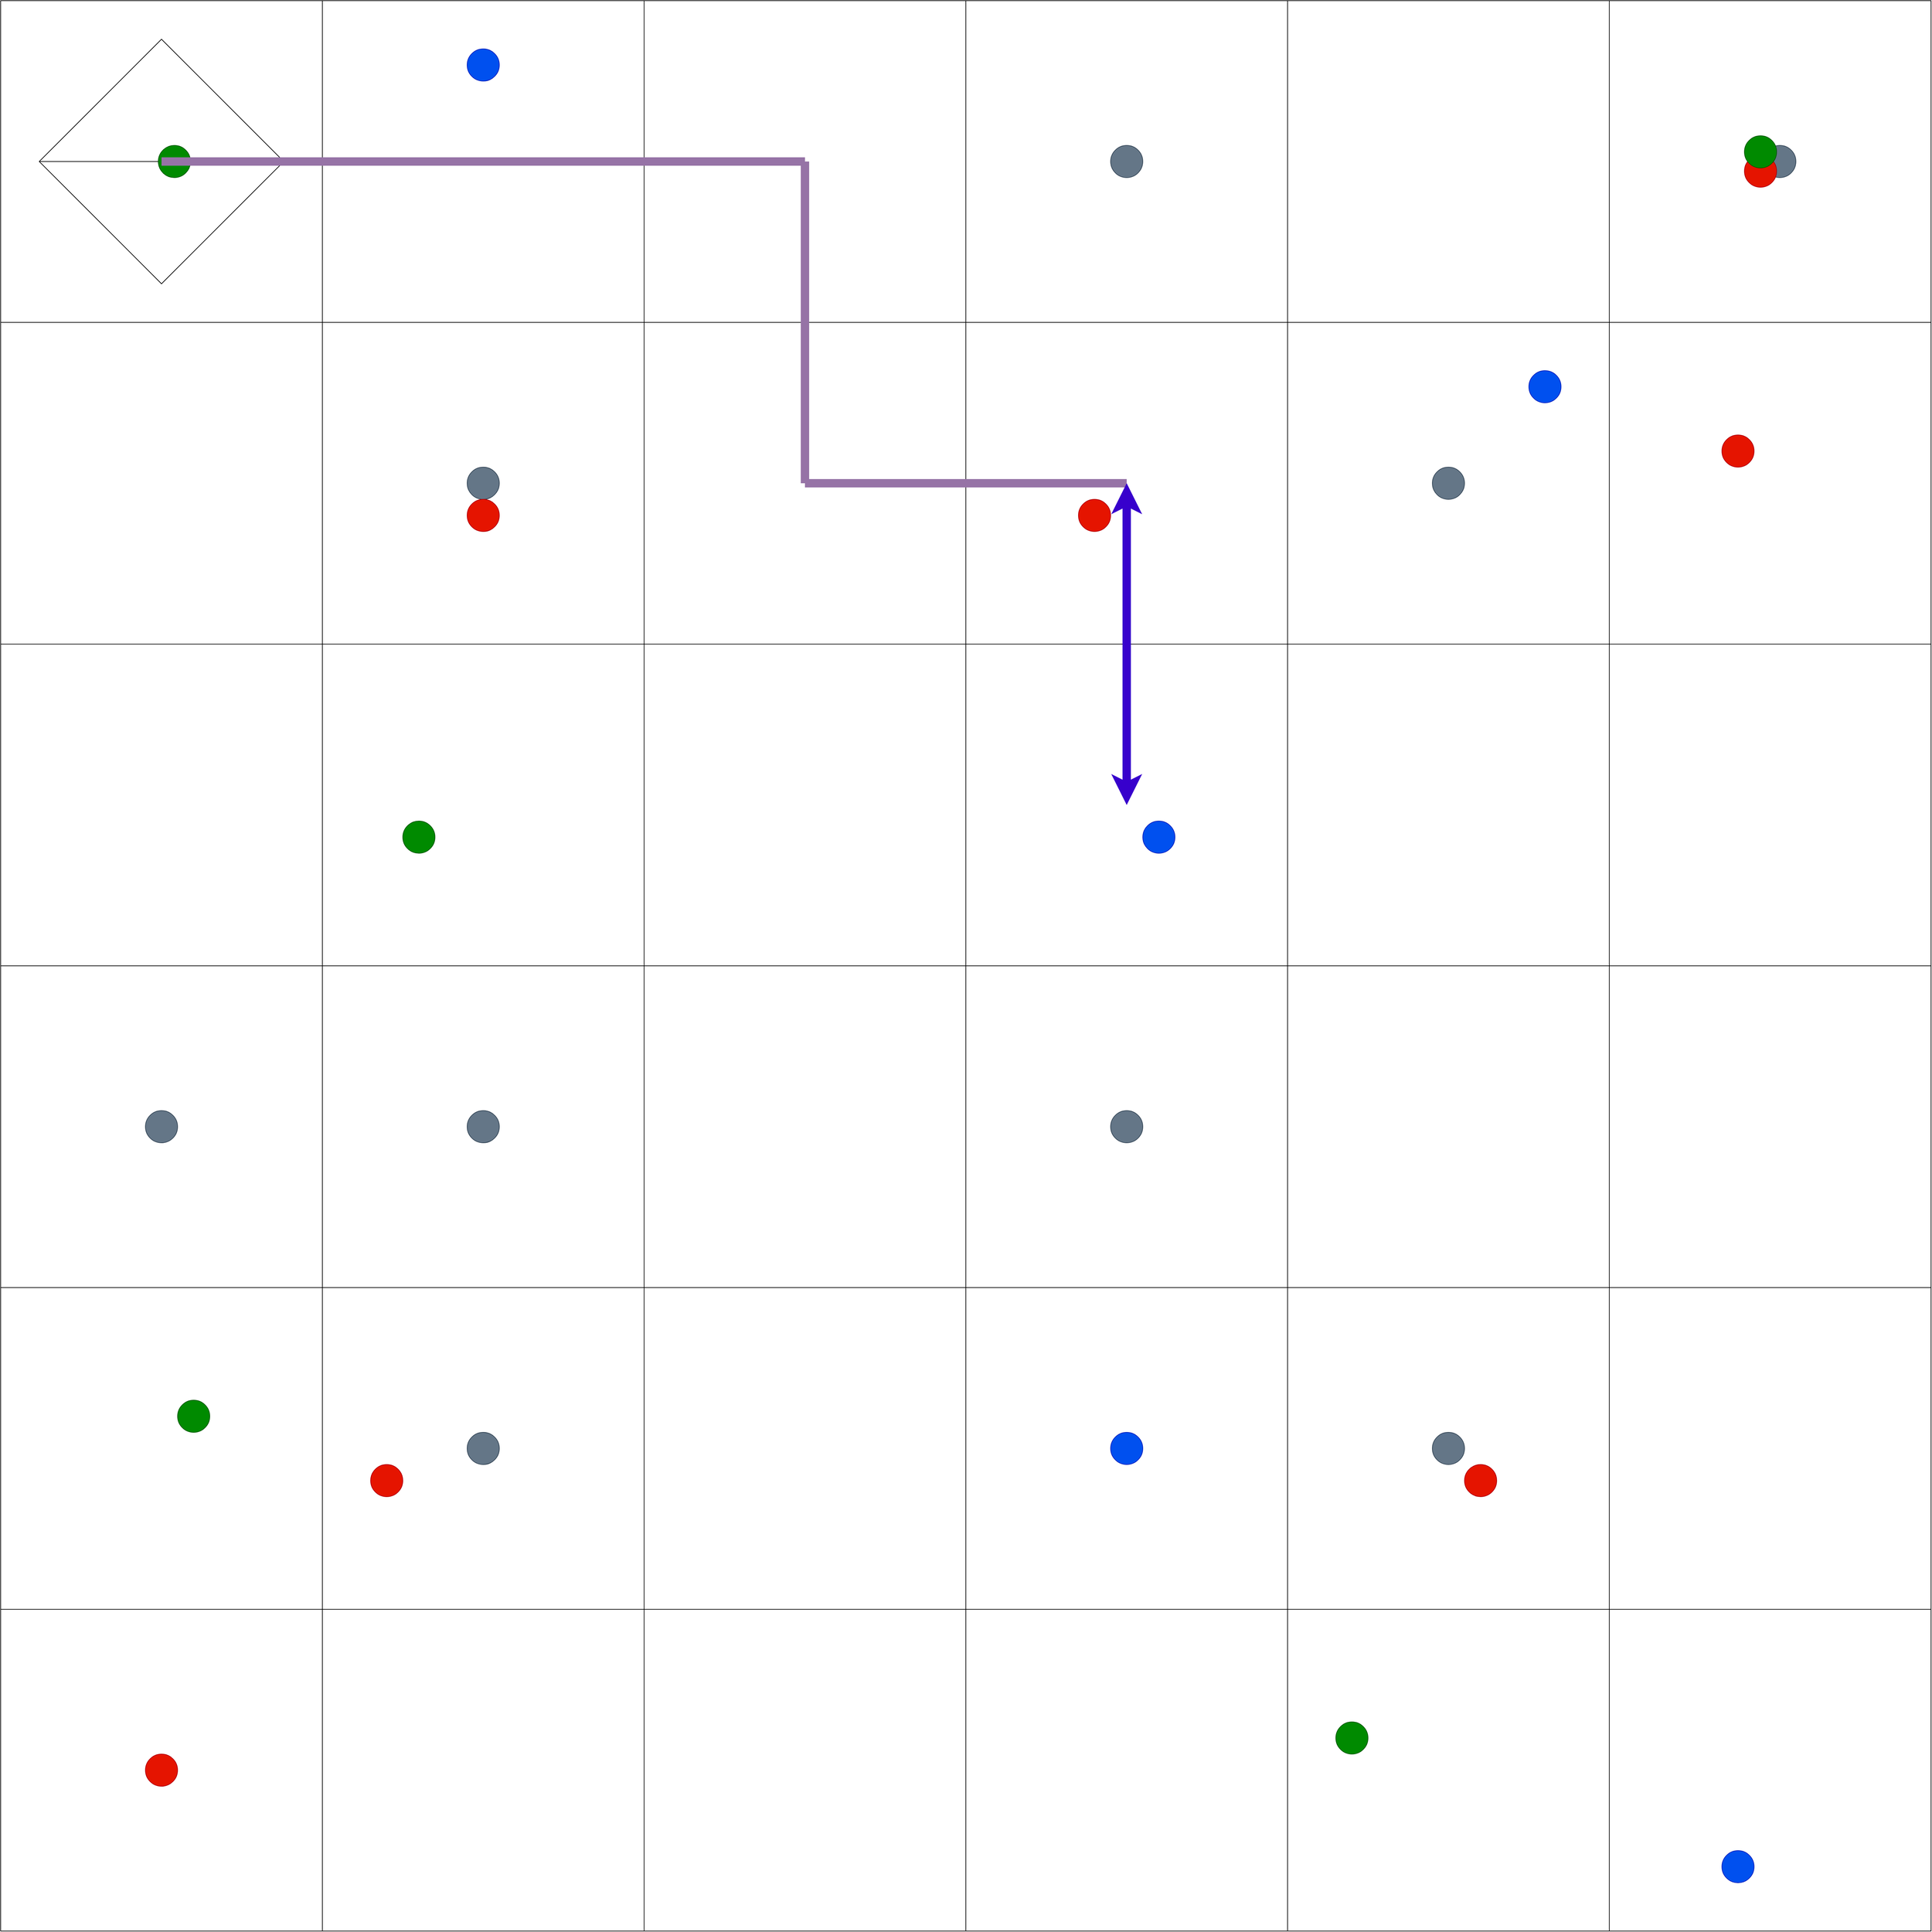 <mxfile version="20.8.10" type="device"><diagram id="cCyyhMr5mGd71rZL3tEV" name="Seite-1"><mxGraphModel dx="8441" dy="5769" grid="1" gridSize="10" guides="1" tooltips="1" connect="1" arrows="1" fold="1" page="1" pageScale="1" pageWidth="2336" pageHeight="1654" math="0" shadow="0"><root><mxCell id="0"/><mxCell id="1" parent="0"/><mxCell id="irRBLGsPevHQkyZyoqwd-1" value="" style="whiteSpace=wrap;html=1;aspect=fixed;" parent="1" vertex="1"><mxGeometry x="-1500" y="-1500" width="3000" height="3000" as="geometry"/></mxCell><mxCell id="irRBLGsPevHQkyZyoqwd-30" value="" style="shape=table;html=1;whiteSpace=wrap;startSize=0;container=1;collapsible=0;childLayout=tableLayout;aspect=fixed;fillColor=none;" parent="1" vertex="1"><mxGeometry x="-1500" y="-1500" width="3000" height="3000" as="geometry"/></mxCell><mxCell id="irRBLGsPevHQkyZyoqwd-31" value="" style="shape=tableRow;horizontal=0;startSize=0;swimlaneHead=0;swimlaneBody=0;top=0;left=0;bottom=0;right=0;collapsible=0;dropTarget=0;fillColor=none;points=[[0,0.5],[1,0.5]];portConstraint=eastwest;" parent="irRBLGsPevHQkyZyoqwd-30" vertex="1"><mxGeometry width="3000" height="500" as="geometry"/></mxCell><mxCell id="irRBLGsPevHQkyZyoqwd-32" value="" style="shape=partialRectangle;html=1;whiteSpace=wrap;connectable=0;fillColor=none;top=0;left=0;bottom=0;right=0;overflow=hidden;" parent="irRBLGsPevHQkyZyoqwd-31" vertex="1"><mxGeometry width="500" height="500" as="geometry"><mxRectangle width="500" height="500" as="alternateBounds"/></mxGeometry></mxCell><mxCell id="irRBLGsPevHQkyZyoqwd-33" value="" style="shape=partialRectangle;html=1;whiteSpace=wrap;connectable=0;fillColor=none;top=0;left=0;bottom=0;right=0;overflow=hidden;" parent="irRBLGsPevHQkyZyoqwd-31" vertex="1"><mxGeometry x="500" width="500" height="500" as="geometry"><mxRectangle width="500" height="500" as="alternateBounds"/></mxGeometry></mxCell><mxCell id="irRBLGsPevHQkyZyoqwd-34" value="" style="shape=partialRectangle;html=1;whiteSpace=wrap;connectable=0;fillColor=none;top=0;left=0;bottom=0;right=0;overflow=hidden;" parent="irRBLGsPevHQkyZyoqwd-31" vertex="1"><mxGeometry x="1000" width="500" height="500" as="geometry"><mxRectangle width="500" height="500" as="alternateBounds"/></mxGeometry></mxCell><mxCell id="irRBLGsPevHQkyZyoqwd-43" style="shape=partialRectangle;html=1;whiteSpace=wrap;connectable=0;fillColor=none;top=0;left=0;bottom=0;right=0;overflow=hidden;" parent="irRBLGsPevHQkyZyoqwd-31" vertex="1"><mxGeometry x="1500" width="500" height="500" as="geometry"><mxRectangle width="500" height="500" as="alternateBounds"/></mxGeometry></mxCell><mxCell id="QtKVxRJ6xKzLTPFnH8p3-2" style="shape=partialRectangle;html=1;whiteSpace=wrap;connectable=0;fillColor=none;top=0;left=0;bottom=0;right=0;overflow=hidden;" vertex="1" parent="irRBLGsPevHQkyZyoqwd-31"><mxGeometry x="2000" width="500" height="500" as="geometry"><mxRectangle width="500" height="500" as="alternateBounds"/></mxGeometry></mxCell><mxCell id="QtKVxRJ6xKzLTPFnH8p3-5" style="shape=partialRectangle;html=1;whiteSpace=wrap;connectable=0;fillColor=none;top=0;left=0;bottom=0;right=0;overflow=hidden;" vertex="1" parent="irRBLGsPevHQkyZyoqwd-31"><mxGeometry x="2500" width="500" height="500" as="geometry"><mxRectangle width="500" height="500" as="alternateBounds"/></mxGeometry></mxCell><mxCell id="irRBLGsPevHQkyZyoqwd-35" value="" style="shape=tableRow;horizontal=0;startSize=0;swimlaneHead=0;swimlaneBody=0;top=0;left=0;bottom=0;right=0;collapsible=0;dropTarget=0;fillColor=none;points=[[0,0.5],[1,0.5]];portConstraint=eastwest;" parent="irRBLGsPevHQkyZyoqwd-30" vertex="1"><mxGeometry y="500" width="3000" height="500" as="geometry"/></mxCell><mxCell id="irRBLGsPevHQkyZyoqwd-36" value="" style="shape=partialRectangle;html=1;whiteSpace=wrap;connectable=0;fillColor=none;top=0;left=0;bottom=0;right=0;overflow=hidden;" parent="irRBLGsPevHQkyZyoqwd-35" vertex="1"><mxGeometry width="500" height="500" as="geometry"><mxRectangle width="500" height="500" as="alternateBounds"/></mxGeometry></mxCell><mxCell id="irRBLGsPevHQkyZyoqwd-37" value="" style="shape=partialRectangle;html=1;whiteSpace=wrap;connectable=0;fillColor=none;top=0;left=0;bottom=0;right=0;overflow=hidden;" parent="irRBLGsPevHQkyZyoqwd-35" vertex="1"><mxGeometry x="500" width="500" height="500" as="geometry"><mxRectangle width="500" height="500" as="alternateBounds"/></mxGeometry></mxCell><mxCell id="irRBLGsPevHQkyZyoqwd-38" value="" style="shape=partialRectangle;html=1;whiteSpace=wrap;connectable=0;fillColor=none;top=0;left=0;bottom=0;right=0;overflow=hidden;" parent="irRBLGsPevHQkyZyoqwd-35" vertex="1"><mxGeometry x="1000" width="500" height="500" as="geometry"><mxRectangle width="500" height="500" as="alternateBounds"/></mxGeometry></mxCell><mxCell id="irRBLGsPevHQkyZyoqwd-44" style="shape=partialRectangle;html=1;whiteSpace=wrap;connectable=0;fillColor=none;top=0;left=0;bottom=0;right=0;overflow=hidden;" parent="irRBLGsPevHQkyZyoqwd-35" vertex="1"><mxGeometry x="1500" width="500" height="500" as="geometry"><mxRectangle width="500" height="500" as="alternateBounds"/></mxGeometry></mxCell><mxCell id="QtKVxRJ6xKzLTPFnH8p3-3" style="shape=partialRectangle;html=1;whiteSpace=wrap;connectable=0;fillColor=none;top=0;left=0;bottom=0;right=0;overflow=hidden;" vertex="1" parent="irRBLGsPevHQkyZyoqwd-35"><mxGeometry x="2000" width="500" height="500" as="geometry"><mxRectangle width="500" height="500" as="alternateBounds"/></mxGeometry></mxCell><mxCell id="QtKVxRJ6xKzLTPFnH8p3-6" style="shape=partialRectangle;html=1;whiteSpace=wrap;connectable=0;fillColor=none;top=0;left=0;bottom=0;right=0;overflow=hidden;" vertex="1" parent="irRBLGsPevHQkyZyoqwd-35"><mxGeometry x="2500" width="500" height="500" as="geometry"><mxRectangle width="500" height="500" as="alternateBounds"/></mxGeometry></mxCell><mxCell id="irRBLGsPevHQkyZyoqwd-39" value="" style="shape=tableRow;horizontal=0;startSize=0;swimlaneHead=0;swimlaneBody=0;top=0;left=0;bottom=0;right=0;collapsible=0;dropTarget=0;fillColor=none;points=[[0,0.5],[1,0.5]];portConstraint=eastwest;" parent="irRBLGsPevHQkyZyoqwd-30" vertex="1"><mxGeometry y="1000" width="3000" height="500" as="geometry"/></mxCell><mxCell id="irRBLGsPevHQkyZyoqwd-40" value="" style="shape=partialRectangle;html=1;whiteSpace=wrap;connectable=0;fillColor=none;top=0;left=0;bottom=0;right=0;overflow=hidden;" parent="irRBLGsPevHQkyZyoqwd-39" vertex="1"><mxGeometry width="500" height="500" as="geometry"><mxRectangle width="500" height="500" as="alternateBounds"/></mxGeometry></mxCell><mxCell id="irRBLGsPevHQkyZyoqwd-41" value="" style="shape=partialRectangle;html=1;whiteSpace=wrap;connectable=0;fillColor=none;top=0;left=0;bottom=0;right=0;overflow=hidden;" parent="irRBLGsPevHQkyZyoqwd-39" vertex="1"><mxGeometry x="500" width="500" height="500" as="geometry"><mxRectangle width="500" height="500" as="alternateBounds"/></mxGeometry></mxCell><mxCell id="irRBLGsPevHQkyZyoqwd-42" value="" style="shape=partialRectangle;html=1;whiteSpace=wrap;connectable=0;fillColor=none;top=0;left=0;bottom=0;right=0;overflow=hidden;pointerEvents=1;" parent="irRBLGsPevHQkyZyoqwd-39" vertex="1"><mxGeometry x="1000" width="500" height="500" as="geometry"><mxRectangle width="500" height="500" as="alternateBounds"/></mxGeometry></mxCell><mxCell id="irRBLGsPevHQkyZyoqwd-45" style="shape=partialRectangle;html=1;whiteSpace=wrap;connectable=0;fillColor=none;top=0;left=0;bottom=0;right=0;overflow=hidden;pointerEvents=1;" parent="irRBLGsPevHQkyZyoqwd-39" vertex="1"><mxGeometry x="1500" width="500" height="500" as="geometry"><mxRectangle width="500" height="500" as="alternateBounds"/></mxGeometry></mxCell><mxCell id="QtKVxRJ6xKzLTPFnH8p3-4" style="shape=partialRectangle;html=1;whiteSpace=wrap;connectable=0;fillColor=none;top=0;left=0;bottom=0;right=0;overflow=hidden;pointerEvents=1;" vertex="1" parent="irRBLGsPevHQkyZyoqwd-39"><mxGeometry x="2000" width="500" height="500" as="geometry"><mxRectangle width="500" height="500" as="alternateBounds"/></mxGeometry></mxCell><mxCell id="QtKVxRJ6xKzLTPFnH8p3-7" style="shape=partialRectangle;html=1;whiteSpace=wrap;connectable=0;fillColor=none;top=0;left=0;bottom=0;right=0;overflow=hidden;pointerEvents=1;" vertex="1" parent="irRBLGsPevHQkyZyoqwd-39"><mxGeometry x="2500" width="500" height="500" as="geometry"><mxRectangle width="500" height="500" as="alternateBounds"/></mxGeometry></mxCell><mxCell id="QtKVxRJ6xKzLTPFnH8p3-8" style="shape=tableRow;horizontal=0;startSize=0;swimlaneHead=0;swimlaneBody=0;top=0;left=0;bottom=0;right=0;collapsible=0;dropTarget=0;fillColor=none;points=[[0,0.5],[1,0.5]];portConstraint=eastwest;" vertex="1" parent="irRBLGsPevHQkyZyoqwd-30"><mxGeometry y="1500" width="3000" height="500" as="geometry"/></mxCell><mxCell id="QtKVxRJ6xKzLTPFnH8p3-9" style="shape=partialRectangle;html=1;whiteSpace=wrap;connectable=0;fillColor=none;top=0;left=0;bottom=0;right=0;overflow=hidden;" vertex="1" parent="QtKVxRJ6xKzLTPFnH8p3-8"><mxGeometry width="500" height="500" as="geometry"><mxRectangle width="500" height="500" as="alternateBounds"/></mxGeometry></mxCell><mxCell id="QtKVxRJ6xKzLTPFnH8p3-10" style="shape=partialRectangle;html=1;whiteSpace=wrap;connectable=0;fillColor=none;top=0;left=0;bottom=0;right=0;overflow=hidden;" vertex="1" parent="QtKVxRJ6xKzLTPFnH8p3-8"><mxGeometry x="500" width="500" height="500" as="geometry"><mxRectangle width="500" height="500" as="alternateBounds"/></mxGeometry></mxCell><mxCell id="QtKVxRJ6xKzLTPFnH8p3-11" style="shape=partialRectangle;html=1;whiteSpace=wrap;connectable=0;fillColor=none;top=0;left=0;bottom=0;right=0;overflow=hidden;pointerEvents=1;" vertex="1" parent="QtKVxRJ6xKzLTPFnH8p3-8"><mxGeometry x="1000" width="500" height="500" as="geometry"><mxRectangle width="500" height="500" as="alternateBounds"/></mxGeometry></mxCell><mxCell id="QtKVxRJ6xKzLTPFnH8p3-12" style="shape=partialRectangle;html=1;whiteSpace=wrap;connectable=0;fillColor=none;top=0;left=0;bottom=0;right=0;overflow=hidden;pointerEvents=1;" vertex="1" parent="QtKVxRJ6xKzLTPFnH8p3-8"><mxGeometry x="1500" width="500" height="500" as="geometry"><mxRectangle width="500" height="500" as="alternateBounds"/></mxGeometry></mxCell><mxCell id="QtKVxRJ6xKzLTPFnH8p3-13" style="shape=partialRectangle;html=1;whiteSpace=wrap;connectable=0;fillColor=none;top=0;left=0;bottom=0;right=0;overflow=hidden;pointerEvents=1;" vertex="1" parent="QtKVxRJ6xKzLTPFnH8p3-8"><mxGeometry x="2000" width="500" height="500" as="geometry"><mxRectangle width="500" height="500" as="alternateBounds"/></mxGeometry></mxCell><mxCell id="QtKVxRJ6xKzLTPFnH8p3-14" style="shape=partialRectangle;html=1;whiteSpace=wrap;connectable=0;fillColor=none;top=0;left=0;bottom=0;right=0;overflow=hidden;pointerEvents=1;" vertex="1" parent="QtKVxRJ6xKzLTPFnH8p3-8"><mxGeometry x="2500" width="500" height="500" as="geometry"><mxRectangle width="500" height="500" as="alternateBounds"/></mxGeometry></mxCell><mxCell id="QtKVxRJ6xKzLTPFnH8p3-15" style="shape=tableRow;horizontal=0;startSize=0;swimlaneHead=0;swimlaneBody=0;top=0;left=0;bottom=0;right=0;collapsible=0;dropTarget=0;fillColor=none;points=[[0,0.5],[1,0.5]];portConstraint=eastwest;" vertex="1" parent="irRBLGsPevHQkyZyoqwd-30"><mxGeometry y="2000" width="3000" height="500" as="geometry"/></mxCell><mxCell id="QtKVxRJ6xKzLTPFnH8p3-20" style="shape=partialRectangle;html=1;whiteSpace=wrap;connectable=0;fillColor=none;top=0;left=0;bottom=0;right=0;overflow=hidden;pointerEvents=1;" vertex="1" parent="QtKVxRJ6xKzLTPFnH8p3-15"><mxGeometry width="500" height="500" as="geometry"><mxRectangle width="500" height="500" as="alternateBounds"/></mxGeometry></mxCell><mxCell id="QtKVxRJ6xKzLTPFnH8p3-16" style="shape=partialRectangle;html=1;whiteSpace=wrap;connectable=0;fillColor=none;top=0;left=0;bottom=0;right=0;overflow=hidden;" vertex="1" parent="QtKVxRJ6xKzLTPFnH8p3-15"><mxGeometry x="500" width="500" height="500" as="geometry"><mxRectangle width="500" height="500" as="alternateBounds"/></mxGeometry></mxCell><mxCell id="QtKVxRJ6xKzLTPFnH8p3-17" style="shape=partialRectangle;html=1;whiteSpace=wrap;connectable=0;fillColor=none;top=0;left=0;bottom=0;right=0;overflow=hidden;" vertex="1" parent="QtKVxRJ6xKzLTPFnH8p3-15"><mxGeometry x="1000" width="500" height="500" as="geometry"><mxRectangle width="500" height="500" as="alternateBounds"/></mxGeometry></mxCell><mxCell id="QtKVxRJ6xKzLTPFnH8p3-18" style="shape=partialRectangle;html=1;whiteSpace=wrap;connectable=0;fillColor=none;top=0;left=0;bottom=0;right=0;overflow=hidden;pointerEvents=1;" vertex="1" parent="QtKVxRJ6xKzLTPFnH8p3-15"><mxGeometry x="1500" width="500" height="500" as="geometry"><mxRectangle width="500" height="500" as="alternateBounds"/></mxGeometry></mxCell><mxCell id="QtKVxRJ6xKzLTPFnH8p3-19" style="shape=partialRectangle;html=1;whiteSpace=wrap;connectable=0;fillColor=none;top=0;left=0;bottom=0;right=0;overflow=hidden;pointerEvents=1;" vertex="1" parent="QtKVxRJ6xKzLTPFnH8p3-15"><mxGeometry x="2000" width="500" height="500" as="geometry"><mxRectangle width="500" height="500" as="alternateBounds"/></mxGeometry></mxCell><mxCell id="QtKVxRJ6xKzLTPFnH8p3-21" style="shape=partialRectangle;html=1;whiteSpace=wrap;connectable=0;fillColor=none;top=0;left=0;bottom=0;right=0;overflow=hidden;pointerEvents=1;" vertex="1" parent="QtKVxRJ6xKzLTPFnH8p3-15"><mxGeometry x="2500" width="500" height="500" as="geometry"><mxRectangle width="500" height="500" as="alternateBounds"/></mxGeometry></mxCell><mxCell id="QtKVxRJ6xKzLTPFnH8p3-22" style="shape=tableRow;horizontal=0;startSize=0;swimlaneHead=0;swimlaneBody=0;top=0;left=0;bottom=0;right=0;collapsible=0;dropTarget=0;fillColor=none;points=[[0,0.5],[1,0.5]];portConstraint=eastwest;" vertex="1" parent="irRBLGsPevHQkyZyoqwd-30"><mxGeometry y="2500" width="3000" height="500" as="geometry"/></mxCell><mxCell id="QtKVxRJ6xKzLTPFnH8p3-23" style="shape=partialRectangle;html=1;whiteSpace=wrap;connectable=0;fillColor=none;top=0;left=0;bottom=0;right=0;overflow=hidden;" vertex="1" parent="QtKVxRJ6xKzLTPFnH8p3-22"><mxGeometry width="500" height="500" as="geometry"><mxRectangle width="500" height="500" as="alternateBounds"/></mxGeometry></mxCell><mxCell id="QtKVxRJ6xKzLTPFnH8p3-24" style="shape=partialRectangle;html=1;whiteSpace=wrap;connectable=0;fillColor=none;top=0;left=0;bottom=0;right=0;overflow=hidden;" vertex="1" parent="QtKVxRJ6xKzLTPFnH8p3-22"><mxGeometry x="500" width="500" height="500" as="geometry"><mxRectangle width="500" height="500" as="alternateBounds"/></mxGeometry></mxCell><mxCell id="QtKVxRJ6xKzLTPFnH8p3-25" style="shape=partialRectangle;html=1;whiteSpace=wrap;connectable=0;fillColor=none;top=0;left=0;bottom=0;right=0;overflow=hidden;pointerEvents=1;" vertex="1" parent="QtKVxRJ6xKzLTPFnH8p3-22"><mxGeometry x="1000" width="500" height="500" as="geometry"><mxRectangle width="500" height="500" as="alternateBounds"/></mxGeometry></mxCell><mxCell id="QtKVxRJ6xKzLTPFnH8p3-26" style="shape=partialRectangle;html=1;whiteSpace=wrap;connectable=0;fillColor=none;top=0;left=0;bottom=0;right=0;overflow=hidden;pointerEvents=1;" vertex="1" parent="QtKVxRJ6xKzLTPFnH8p3-22"><mxGeometry x="1500" width="500" height="500" as="geometry"><mxRectangle width="500" height="500" as="alternateBounds"/></mxGeometry></mxCell><mxCell id="QtKVxRJ6xKzLTPFnH8p3-27" style="shape=partialRectangle;html=1;whiteSpace=wrap;connectable=0;fillColor=none;top=0;left=0;bottom=0;right=0;overflow=hidden;pointerEvents=1;" vertex="1" parent="QtKVxRJ6xKzLTPFnH8p3-22"><mxGeometry x="2000" width="500" height="500" as="geometry"><mxRectangle width="500" height="500" as="alternateBounds"/></mxGeometry></mxCell><mxCell id="QtKVxRJ6xKzLTPFnH8p3-28" style="shape=partialRectangle;html=1;whiteSpace=wrap;connectable=0;fillColor=none;top=0;left=0;bottom=0;right=0;overflow=hidden;pointerEvents=1;" vertex="1" parent="QtKVxRJ6xKzLTPFnH8p3-22"><mxGeometry x="2500" width="500" height="500" as="geometry"><mxRectangle width="500" height="500" as="alternateBounds"/></mxGeometry></mxCell><mxCell id="irRBLGsPevHQkyZyoqwd-2" value="" style="shape=sortShape;perimeter=rhombusPerimeter;whiteSpace=wrap;html=1;" parent="1" vertex="1"><mxGeometry x="-1440" y="-1440" width="380" height="380" as="geometry"/></mxCell><mxCell id="irRBLGsPevHQkyZyoqwd-3" value="" style="ellipse;whiteSpace=wrap;html=1;aspect=fixed;fillColor=#647687;fontColor=#ffffff;strokeColor=#314354;" parent="1" vertex="1"><mxGeometry x="-775" y="-775" width="50" height="50" as="geometry"/></mxCell><mxCell id="irRBLGsPevHQkyZyoqwd-4" value="" style="ellipse;whiteSpace=wrap;html=1;aspect=fixed;fillColor=#647687;fontColor=#ffffff;strokeColor=#314354;" parent="1" vertex="1"><mxGeometry x="225" y="-1275" width="50" height="50" as="geometry"/></mxCell><mxCell id="irRBLGsPevHQkyZyoqwd-5" value="" style="ellipse;whiteSpace=wrap;html=1;aspect=fixed;fillColor=#647687;fontColor=#ffffff;strokeColor=#314354;" parent="1" vertex="1"><mxGeometry x="725" y="-775" width="50" height="50" as="geometry"/></mxCell><mxCell id="irRBLGsPevHQkyZyoqwd-6" value="" style="ellipse;whiteSpace=wrap;html=1;aspect=fixed;fillColor=#647687;fontColor=#ffffff;strokeColor=#314354;" parent="1" vertex="1"><mxGeometry x="225" y="225" width="50" height="50" as="geometry"/></mxCell><mxCell id="irRBLGsPevHQkyZyoqwd-7" value="" style="ellipse;whiteSpace=wrap;html=1;aspect=fixed;fillColor=#647687;fontColor=#ffffff;strokeColor=#314354;" parent="1" vertex="1"><mxGeometry x="725" y="725" width="50" height="50" as="geometry"/></mxCell><mxCell id="irRBLGsPevHQkyZyoqwd-8" value="" style="ellipse;whiteSpace=wrap;html=1;aspect=fixed;fillColor=#647687;fontColor=#ffffff;strokeColor=#314354;" parent="1" vertex="1"><mxGeometry x="-775" y="725" width="50" height="50" as="geometry"/></mxCell><mxCell id="irRBLGsPevHQkyZyoqwd-9" value="" style="ellipse;whiteSpace=wrap;html=1;aspect=fixed;fillColor=#647687;fontColor=#ffffff;strokeColor=#314354;" parent="1" vertex="1"><mxGeometry x="-775" y="225" width="50" height="50" as="geometry"/></mxCell><mxCell id="irRBLGsPevHQkyZyoqwd-10" value="" style="ellipse;whiteSpace=wrap;html=1;aspect=fixed;fillColor=#647687;fontColor=#ffffff;strokeColor=#314354;" parent="1" vertex="1"><mxGeometry x="1240" y="-1275" width="50" height="50" as="geometry"/></mxCell><mxCell id="irRBLGsPevHQkyZyoqwd-11" value="" style="ellipse;whiteSpace=wrap;html=1;aspect=fixed;fillColor=#647687;fontColor=#ffffff;strokeColor=#314354;" parent="1" vertex="1"><mxGeometry x="-1275" y="225" width="50" height="50" as="geometry"/></mxCell><mxCell id="irRBLGsPevHQkyZyoqwd-12" value="" style="ellipse;whiteSpace=wrap;html=1;aspect=fixed;fillColor=#e51400;fontColor=#ffffff;strokeColor=#B20000;" parent="1" vertex="1"><mxGeometry x="-775" y="-725" width="50" height="50" as="geometry"/></mxCell><mxCell id="irRBLGsPevHQkyZyoqwd-13" value="" style="ellipse;whiteSpace=wrap;html=1;aspect=fixed;fillColor=#e51400;fontColor=#ffffff;strokeColor=#B20000;" parent="1" vertex="1"><mxGeometry x="175" y="-725" width="50" height="50" as="geometry"/></mxCell><mxCell id="irRBLGsPevHQkyZyoqwd-14" value="" style="ellipse;whiteSpace=wrap;html=1;aspect=fixed;fillColor=#e51400;fontColor=#ffffff;strokeColor=#B20000;" parent="1" vertex="1"><mxGeometry x="1210" y="-1260" width="50" height="50" as="geometry"/></mxCell><mxCell id="irRBLGsPevHQkyZyoqwd-15" value="" style="ellipse;whiteSpace=wrap;html=1;aspect=fixed;fillColor=#e51400;fontColor=#ffffff;strokeColor=#B20000;" parent="1" vertex="1"><mxGeometry x="1175" y="-825" width="50" height="50" as="geometry"/></mxCell><mxCell id="irRBLGsPevHQkyZyoqwd-16" value="" style="ellipse;whiteSpace=wrap;html=1;aspect=fixed;fillColor=#e51400;fontColor=#ffffff;strokeColor=#B20000;" parent="1" vertex="1"><mxGeometry x="775" y="775" width="50" height="50" as="geometry"/></mxCell><mxCell id="irRBLGsPevHQkyZyoqwd-17" value="" style="ellipse;whiteSpace=wrap;html=1;aspect=fixed;fillColor=#e51400;fontColor=#ffffff;strokeColor=#B20000;" parent="1" vertex="1"><mxGeometry x="-925" y="775" width="50" height="50" as="geometry"/></mxCell><mxCell id="irRBLGsPevHQkyZyoqwd-18" value="" style="ellipse;whiteSpace=wrap;html=1;aspect=fixed;fillColor=#e51400;fontColor=#ffffff;strokeColor=#B20000;" parent="1" vertex="1"><mxGeometry x="-1275" y="1225" width="50" height="50" as="geometry"/></mxCell><mxCell id="irRBLGsPevHQkyZyoqwd-19" value="" style="ellipse;whiteSpace=wrap;html=1;aspect=fixed;fillColor=#0050ef;fontColor=#ffffff;strokeColor=#001DBC;" parent="1" vertex="1"><mxGeometry x="-775" y="-1425" width="50" height="50" as="geometry"/></mxCell><mxCell id="irRBLGsPevHQkyZyoqwd-20" value="" style="ellipse;whiteSpace=wrap;html=1;aspect=fixed;fillColor=#0050ef;fontColor=#ffffff;strokeColor=#001DBC;" parent="1" vertex="1"><mxGeometry x="875" y="-925" width="50" height="50" as="geometry"/></mxCell><mxCell id="irRBLGsPevHQkyZyoqwd-21" value="" style="ellipse;whiteSpace=wrap;html=1;aspect=fixed;fillColor=#0050ef;fontColor=#ffffff;strokeColor=#001DBC;" parent="1" vertex="1"><mxGeometry x="275" y="-225" width="50" height="50" as="geometry"/></mxCell><mxCell id="irRBLGsPevHQkyZyoqwd-22" value="" style="ellipse;whiteSpace=wrap;html=1;aspect=fixed;fillColor=#0050ef;fontColor=#ffffff;strokeColor=#001DBC;" parent="1" vertex="1"><mxGeometry x="225" y="725" width="50" height="50" as="geometry"/></mxCell><mxCell id="irRBLGsPevHQkyZyoqwd-23" value="" style="ellipse;whiteSpace=wrap;html=1;aspect=fixed;fillColor=#0050ef;fontColor=#ffffff;strokeColor=#001DBC;" parent="1" vertex="1"><mxGeometry x="1175" y="1375" width="50" height="50" as="geometry"/></mxCell><mxCell id="irRBLGsPevHQkyZyoqwd-24" value="" style="ellipse;whiteSpace=wrap;html=1;aspect=fixed;fillColor=#008a00;fontColor=#ffffff;strokeColor=#005700;" parent="1" vertex="1"><mxGeometry x="-1255" y="-1275" width="50" height="50" as="geometry"/></mxCell><mxCell id="irRBLGsPevHQkyZyoqwd-25" value="" style="ellipse;whiteSpace=wrap;html=1;aspect=fixed;fillColor=#008a00;fontColor=#ffffff;strokeColor=#005700;" parent="1" vertex="1"><mxGeometry x="1210" y="-1290" width="50" height="50" as="geometry"/></mxCell><mxCell id="irRBLGsPevHQkyZyoqwd-27" value="" style="ellipse;whiteSpace=wrap;html=1;aspect=fixed;fillColor=#008a00;fontColor=#ffffff;strokeColor=#005700;" parent="1" vertex="1"><mxGeometry x="-875" y="-225" width="50" height="50" as="geometry"/></mxCell><mxCell id="irRBLGsPevHQkyZyoqwd-28" value="" style="ellipse;whiteSpace=wrap;html=1;aspect=fixed;fillColor=#008a00;fontColor=#ffffff;strokeColor=#005700;" parent="1" vertex="1"><mxGeometry x="-1225" y="675" width="50" height="50" as="geometry"/></mxCell><mxCell id="irRBLGsPevHQkyZyoqwd-29" value="" style="ellipse;whiteSpace=wrap;html=1;aspect=fixed;fillColor=#008a00;fontColor=#ffffff;strokeColor=#005700;" parent="1" vertex="1"><mxGeometry x="575" y="1175" width="50" height="50" as="geometry"/></mxCell><mxCell id="QtKVxRJ6xKzLTPFnH8p3-167" value="" style="endArrow=none;html=1;rounded=0;strokeWidth=13;fillColor=#e1d5e7;strokeColor=#9673a6;" edge="1" parent="1"><mxGeometry width="50" height="50" relative="1" as="geometry"><mxPoint x="-1250" y="-1250" as="sourcePoint"/><mxPoint x="-250" y="-1250" as="targetPoint"/></mxGeometry></mxCell><mxCell id="QtKVxRJ6xKzLTPFnH8p3-168" value="" style="endArrow=none;html=1;rounded=0;strokeWidth=13;fillColor=#e1d5e7;strokeColor=#9673a6;" edge="1" parent="1"><mxGeometry width="50" height="50" relative="1" as="geometry"><mxPoint x="-250" y="-1250" as="sourcePoint"/><mxPoint x="-250" y="-750" as="targetPoint"/></mxGeometry></mxCell><mxCell id="QtKVxRJ6xKzLTPFnH8p3-169" value="" style="endArrow=none;html=1;rounded=0;strokeWidth=13;fillColor=#e1d5e7;strokeColor=#9673a6;" edge="1" parent="1"><mxGeometry width="50" height="50" relative="1" as="geometry"><mxPoint x="-250" y="-750" as="sourcePoint"/><mxPoint x="250" y="-750" as="targetPoint"/></mxGeometry></mxCell><mxCell id="QtKVxRJ6xKzLTPFnH8p3-171" value="" style="endArrow=classic;startArrow=classic;html=1;rounded=0;strokeWidth=13;fillColor=#6a00ff;strokeColor=#3700CC;" edge="1" parent="1"><mxGeometry width="50" height="50" relative="1" as="geometry"><mxPoint x="250" y="-750" as="sourcePoint"/><mxPoint x="250" y="-250" as="targetPoint"/></mxGeometry></mxCell></root></mxGraphModel></diagram></mxfile>